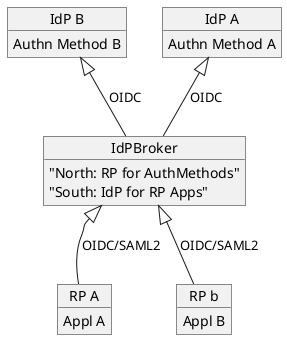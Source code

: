 @startuml idp-brokering

object "IdP A" as IdPA
    IdPA : Authn Method A
object "IdP B" as IdPB
    IdPB : Authn Method B
object IdPBroker
    IdPBroker : "North: RP for AuthMethods"
    IdPBroker : "South: IdP for RP Apps"
object "RP A" as RpA
    RpA : Appl A
object "RP b" as RpB
    RpB : Appl B

IdPBroker -u-|> IdPA : OIDC
IdPBroker -u-|> IdPB : OIDC
IdPBroker <|-d- RpA : OIDC/SAML2
IdPBroker <|-d- RpB : OIDC/SAML2

@enduml
